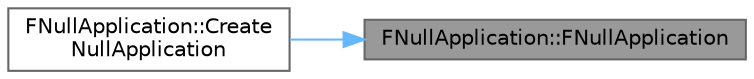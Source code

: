 digraph "FNullApplication::FNullApplication"
{
 // INTERACTIVE_SVG=YES
 // LATEX_PDF_SIZE
  bgcolor="transparent";
  edge [fontname=Helvetica,fontsize=10,labelfontname=Helvetica,labelfontsize=10];
  node [fontname=Helvetica,fontsize=10,shape=box,height=0.2,width=0.4];
  rankdir="RL";
  Node1 [id="Node000001",label="FNullApplication::FNullApplication",height=0.2,width=0.4,color="gray40", fillcolor="grey60", style="filled", fontcolor="black",tooltip=" "];
  Node1 -> Node2 [id="edge1_Node000001_Node000002",dir="back",color="steelblue1",style="solid",tooltip=" "];
  Node2 [id="Node000002",label="FNullApplication::Create\lNullApplication",height=0.2,width=0.4,color="grey40", fillcolor="white", style="filled",URL="$d3/daa/classFNullApplication.html#a51fe79b37ca13a52ceb3a498ec3c1df3",tooltip=" "];
}
